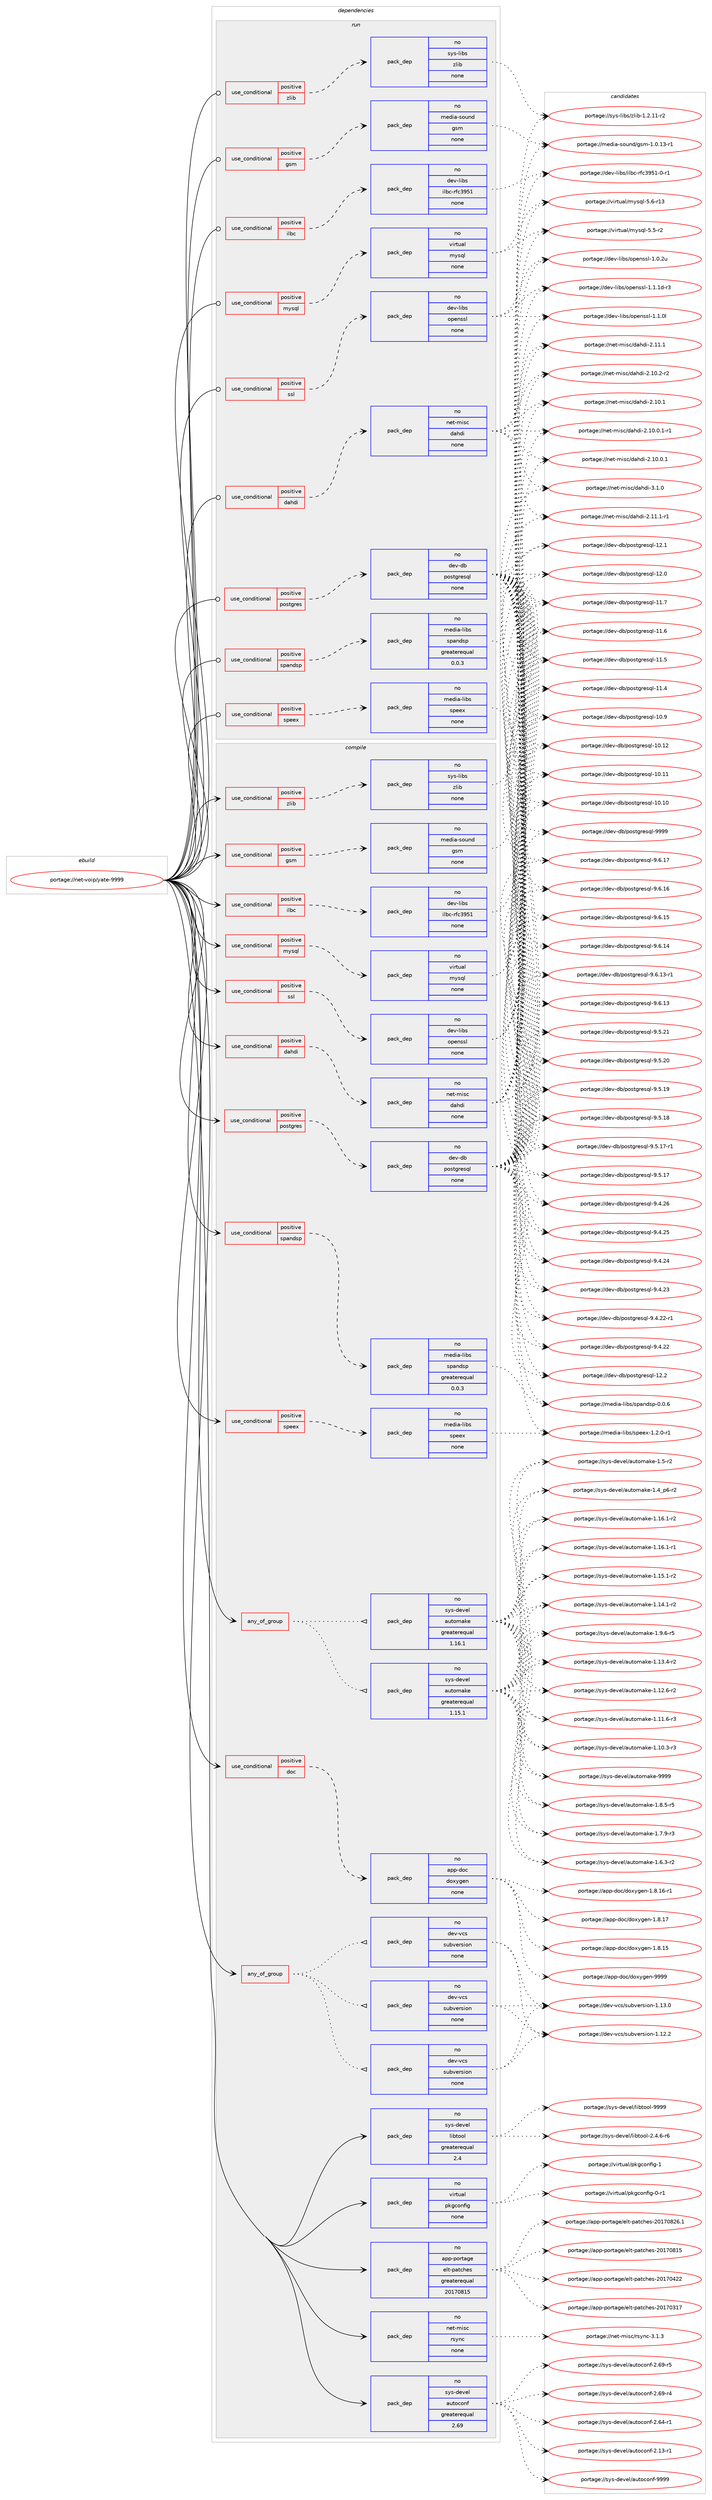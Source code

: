 digraph prolog {

# *************
# Graph options
# *************

newrank=true;
concentrate=true;
compound=true;
graph [rankdir=LR,fontname=Helvetica,fontsize=10,ranksep=1.5];#, ranksep=2.5, nodesep=0.2];
edge  [arrowhead=vee];
node  [fontname=Helvetica,fontsize=10];

# **********
# The ebuild
# **********

subgraph cluster_leftcol {
color=gray;
rank=same;
label=<<i>ebuild</i>>;
id [label="portage://net-voip/yate-9999", color=red, width=4, href="../net-voip/yate-9999.svg"];
}

# ****************
# The dependencies
# ****************

subgraph cluster_midcol {
color=gray;
label=<<i>dependencies</i>>;
subgraph cluster_compile {
fillcolor="#eeeeee";
style=filled;
label=<<i>compile</i>>;
subgraph any1263 {
dependency66441 [label=<<TABLE BORDER="0" CELLBORDER="1" CELLSPACING="0" CELLPADDING="4"><TR><TD CELLPADDING="10">any_of_group</TD></TR></TABLE>>, shape=none, color=red];subgraph pack52103 {
dependency66442 [label=<<TABLE BORDER="0" CELLBORDER="1" CELLSPACING="0" CELLPADDING="4" WIDTH="220"><TR><TD ROWSPAN="6" CELLPADDING="30">pack_dep</TD></TR><TR><TD WIDTH="110">no</TD></TR><TR><TD>dev-vcs</TD></TR><TR><TD>subversion</TD></TR><TR><TD>none</TD></TR><TR><TD></TD></TR></TABLE>>, shape=none, color=blue];
}
dependency66441:e -> dependency66442:w [weight=20,style="dotted",arrowhead="oinv"];
subgraph pack52104 {
dependency66443 [label=<<TABLE BORDER="0" CELLBORDER="1" CELLSPACING="0" CELLPADDING="4" WIDTH="220"><TR><TD ROWSPAN="6" CELLPADDING="30">pack_dep</TD></TR><TR><TD WIDTH="110">no</TD></TR><TR><TD>dev-vcs</TD></TR><TR><TD>subversion</TD></TR><TR><TD>none</TD></TR><TR><TD></TD></TR></TABLE>>, shape=none, color=blue];
}
dependency66441:e -> dependency66443:w [weight=20,style="dotted",arrowhead="oinv"];
subgraph pack52105 {
dependency66444 [label=<<TABLE BORDER="0" CELLBORDER="1" CELLSPACING="0" CELLPADDING="4" WIDTH="220"><TR><TD ROWSPAN="6" CELLPADDING="30">pack_dep</TD></TR><TR><TD WIDTH="110">no</TD></TR><TR><TD>dev-vcs</TD></TR><TR><TD>subversion</TD></TR><TR><TD>none</TD></TR><TR><TD></TD></TR></TABLE>>, shape=none, color=blue];
}
dependency66441:e -> dependency66444:w [weight=20,style="dotted",arrowhead="oinv"];
}
id:e -> dependency66441:w [weight=20,style="solid",arrowhead="vee"];
subgraph any1264 {
dependency66445 [label=<<TABLE BORDER="0" CELLBORDER="1" CELLSPACING="0" CELLPADDING="4"><TR><TD CELLPADDING="10">any_of_group</TD></TR></TABLE>>, shape=none, color=red];subgraph pack52106 {
dependency66446 [label=<<TABLE BORDER="0" CELLBORDER="1" CELLSPACING="0" CELLPADDING="4" WIDTH="220"><TR><TD ROWSPAN="6" CELLPADDING="30">pack_dep</TD></TR><TR><TD WIDTH="110">no</TD></TR><TR><TD>sys-devel</TD></TR><TR><TD>automake</TD></TR><TR><TD>greaterequal</TD></TR><TR><TD>1.16.1</TD></TR></TABLE>>, shape=none, color=blue];
}
dependency66445:e -> dependency66446:w [weight=20,style="dotted",arrowhead="oinv"];
subgraph pack52107 {
dependency66447 [label=<<TABLE BORDER="0" CELLBORDER="1" CELLSPACING="0" CELLPADDING="4" WIDTH="220"><TR><TD ROWSPAN="6" CELLPADDING="30">pack_dep</TD></TR><TR><TD WIDTH="110">no</TD></TR><TR><TD>sys-devel</TD></TR><TR><TD>automake</TD></TR><TR><TD>greaterequal</TD></TR><TR><TD>1.15.1</TD></TR></TABLE>>, shape=none, color=blue];
}
dependency66445:e -> dependency66447:w [weight=20,style="dotted",arrowhead="oinv"];
}
id:e -> dependency66445:w [weight=20,style="solid",arrowhead="vee"];
subgraph cond13016 {
dependency66448 [label=<<TABLE BORDER="0" CELLBORDER="1" CELLSPACING="0" CELLPADDING="4"><TR><TD ROWSPAN="3" CELLPADDING="10">use_conditional</TD></TR><TR><TD>positive</TD></TR><TR><TD>dahdi</TD></TR></TABLE>>, shape=none, color=red];
subgraph pack52108 {
dependency66449 [label=<<TABLE BORDER="0" CELLBORDER="1" CELLSPACING="0" CELLPADDING="4" WIDTH="220"><TR><TD ROWSPAN="6" CELLPADDING="30">pack_dep</TD></TR><TR><TD WIDTH="110">no</TD></TR><TR><TD>net-misc</TD></TR><TR><TD>dahdi</TD></TR><TR><TD>none</TD></TR><TR><TD></TD></TR></TABLE>>, shape=none, color=blue];
}
dependency66448:e -> dependency66449:w [weight=20,style="dashed",arrowhead="vee"];
}
id:e -> dependency66448:w [weight=20,style="solid",arrowhead="vee"];
subgraph cond13017 {
dependency66450 [label=<<TABLE BORDER="0" CELLBORDER="1" CELLSPACING="0" CELLPADDING="4"><TR><TD ROWSPAN="3" CELLPADDING="10">use_conditional</TD></TR><TR><TD>positive</TD></TR><TR><TD>doc</TD></TR></TABLE>>, shape=none, color=red];
subgraph pack52109 {
dependency66451 [label=<<TABLE BORDER="0" CELLBORDER="1" CELLSPACING="0" CELLPADDING="4" WIDTH="220"><TR><TD ROWSPAN="6" CELLPADDING="30">pack_dep</TD></TR><TR><TD WIDTH="110">no</TD></TR><TR><TD>app-doc</TD></TR><TR><TD>doxygen</TD></TR><TR><TD>none</TD></TR><TR><TD></TD></TR></TABLE>>, shape=none, color=blue];
}
dependency66450:e -> dependency66451:w [weight=20,style="dashed",arrowhead="vee"];
}
id:e -> dependency66450:w [weight=20,style="solid",arrowhead="vee"];
subgraph cond13018 {
dependency66452 [label=<<TABLE BORDER="0" CELLBORDER="1" CELLSPACING="0" CELLPADDING="4"><TR><TD ROWSPAN="3" CELLPADDING="10">use_conditional</TD></TR><TR><TD>positive</TD></TR><TR><TD>gsm</TD></TR></TABLE>>, shape=none, color=red];
subgraph pack52110 {
dependency66453 [label=<<TABLE BORDER="0" CELLBORDER="1" CELLSPACING="0" CELLPADDING="4" WIDTH="220"><TR><TD ROWSPAN="6" CELLPADDING="30">pack_dep</TD></TR><TR><TD WIDTH="110">no</TD></TR><TR><TD>media-sound</TD></TR><TR><TD>gsm</TD></TR><TR><TD>none</TD></TR><TR><TD></TD></TR></TABLE>>, shape=none, color=blue];
}
dependency66452:e -> dependency66453:w [weight=20,style="dashed",arrowhead="vee"];
}
id:e -> dependency66452:w [weight=20,style="solid",arrowhead="vee"];
subgraph cond13019 {
dependency66454 [label=<<TABLE BORDER="0" CELLBORDER="1" CELLSPACING="0" CELLPADDING="4"><TR><TD ROWSPAN="3" CELLPADDING="10">use_conditional</TD></TR><TR><TD>positive</TD></TR><TR><TD>ilbc</TD></TR></TABLE>>, shape=none, color=red];
subgraph pack52111 {
dependency66455 [label=<<TABLE BORDER="0" CELLBORDER="1" CELLSPACING="0" CELLPADDING="4" WIDTH="220"><TR><TD ROWSPAN="6" CELLPADDING="30">pack_dep</TD></TR><TR><TD WIDTH="110">no</TD></TR><TR><TD>dev-libs</TD></TR><TR><TD>ilbc-rfc3951</TD></TR><TR><TD>none</TD></TR><TR><TD></TD></TR></TABLE>>, shape=none, color=blue];
}
dependency66454:e -> dependency66455:w [weight=20,style="dashed",arrowhead="vee"];
}
id:e -> dependency66454:w [weight=20,style="solid",arrowhead="vee"];
subgraph cond13020 {
dependency66456 [label=<<TABLE BORDER="0" CELLBORDER="1" CELLSPACING="0" CELLPADDING="4"><TR><TD ROWSPAN="3" CELLPADDING="10">use_conditional</TD></TR><TR><TD>positive</TD></TR><TR><TD>mysql</TD></TR></TABLE>>, shape=none, color=red];
subgraph pack52112 {
dependency66457 [label=<<TABLE BORDER="0" CELLBORDER="1" CELLSPACING="0" CELLPADDING="4" WIDTH="220"><TR><TD ROWSPAN="6" CELLPADDING="30">pack_dep</TD></TR><TR><TD WIDTH="110">no</TD></TR><TR><TD>virtual</TD></TR><TR><TD>mysql</TD></TR><TR><TD>none</TD></TR><TR><TD></TD></TR></TABLE>>, shape=none, color=blue];
}
dependency66456:e -> dependency66457:w [weight=20,style="dashed",arrowhead="vee"];
}
id:e -> dependency66456:w [weight=20,style="solid",arrowhead="vee"];
subgraph cond13021 {
dependency66458 [label=<<TABLE BORDER="0" CELLBORDER="1" CELLSPACING="0" CELLPADDING="4"><TR><TD ROWSPAN="3" CELLPADDING="10">use_conditional</TD></TR><TR><TD>positive</TD></TR><TR><TD>postgres</TD></TR></TABLE>>, shape=none, color=red];
subgraph pack52113 {
dependency66459 [label=<<TABLE BORDER="0" CELLBORDER="1" CELLSPACING="0" CELLPADDING="4" WIDTH="220"><TR><TD ROWSPAN="6" CELLPADDING="30">pack_dep</TD></TR><TR><TD WIDTH="110">no</TD></TR><TR><TD>dev-db</TD></TR><TR><TD>postgresql</TD></TR><TR><TD>none</TD></TR><TR><TD></TD></TR></TABLE>>, shape=none, color=blue];
}
dependency66458:e -> dependency66459:w [weight=20,style="dashed",arrowhead="vee"];
}
id:e -> dependency66458:w [weight=20,style="solid",arrowhead="vee"];
subgraph cond13022 {
dependency66460 [label=<<TABLE BORDER="0" CELLBORDER="1" CELLSPACING="0" CELLPADDING="4"><TR><TD ROWSPAN="3" CELLPADDING="10">use_conditional</TD></TR><TR><TD>positive</TD></TR><TR><TD>spandsp</TD></TR></TABLE>>, shape=none, color=red];
subgraph pack52114 {
dependency66461 [label=<<TABLE BORDER="0" CELLBORDER="1" CELLSPACING="0" CELLPADDING="4" WIDTH="220"><TR><TD ROWSPAN="6" CELLPADDING="30">pack_dep</TD></TR><TR><TD WIDTH="110">no</TD></TR><TR><TD>media-libs</TD></TR><TR><TD>spandsp</TD></TR><TR><TD>greaterequal</TD></TR><TR><TD>0.0.3</TD></TR></TABLE>>, shape=none, color=blue];
}
dependency66460:e -> dependency66461:w [weight=20,style="dashed",arrowhead="vee"];
}
id:e -> dependency66460:w [weight=20,style="solid",arrowhead="vee"];
subgraph cond13023 {
dependency66462 [label=<<TABLE BORDER="0" CELLBORDER="1" CELLSPACING="0" CELLPADDING="4"><TR><TD ROWSPAN="3" CELLPADDING="10">use_conditional</TD></TR><TR><TD>positive</TD></TR><TR><TD>speex</TD></TR></TABLE>>, shape=none, color=red];
subgraph pack52115 {
dependency66463 [label=<<TABLE BORDER="0" CELLBORDER="1" CELLSPACING="0" CELLPADDING="4" WIDTH="220"><TR><TD ROWSPAN="6" CELLPADDING="30">pack_dep</TD></TR><TR><TD WIDTH="110">no</TD></TR><TR><TD>media-libs</TD></TR><TR><TD>speex</TD></TR><TR><TD>none</TD></TR><TR><TD></TD></TR></TABLE>>, shape=none, color=blue];
}
dependency66462:e -> dependency66463:w [weight=20,style="dashed",arrowhead="vee"];
}
id:e -> dependency66462:w [weight=20,style="solid",arrowhead="vee"];
subgraph cond13024 {
dependency66464 [label=<<TABLE BORDER="0" CELLBORDER="1" CELLSPACING="0" CELLPADDING="4"><TR><TD ROWSPAN="3" CELLPADDING="10">use_conditional</TD></TR><TR><TD>positive</TD></TR><TR><TD>ssl</TD></TR></TABLE>>, shape=none, color=red];
subgraph pack52116 {
dependency66465 [label=<<TABLE BORDER="0" CELLBORDER="1" CELLSPACING="0" CELLPADDING="4" WIDTH="220"><TR><TD ROWSPAN="6" CELLPADDING="30">pack_dep</TD></TR><TR><TD WIDTH="110">no</TD></TR><TR><TD>dev-libs</TD></TR><TR><TD>openssl</TD></TR><TR><TD>none</TD></TR><TR><TD></TD></TR></TABLE>>, shape=none, color=blue];
}
dependency66464:e -> dependency66465:w [weight=20,style="dashed",arrowhead="vee"];
}
id:e -> dependency66464:w [weight=20,style="solid",arrowhead="vee"];
subgraph cond13025 {
dependency66466 [label=<<TABLE BORDER="0" CELLBORDER="1" CELLSPACING="0" CELLPADDING="4"><TR><TD ROWSPAN="3" CELLPADDING="10">use_conditional</TD></TR><TR><TD>positive</TD></TR><TR><TD>zlib</TD></TR></TABLE>>, shape=none, color=red];
subgraph pack52117 {
dependency66467 [label=<<TABLE BORDER="0" CELLBORDER="1" CELLSPACING="0" CELLPADDING="4" WIDTH="220"><TR><TD ROWSPAN="6" CELLPADDING="30">pack_dep</TD></TR><TR><TD WIDTH="110">no</TD></TR><TR><TD>sys-libs</TD></TR><TR><TD>zlib</TD></TR><TR><TD>none</TD></TR><TR><TD></TD></TR></TABLE>>, shape=none, color=blue];
}
dependency66466:e -> dependency66467:w [weight=20,style="dashed",arrowhead="vee"];
}
id:e -> dependency66466:w [weight=20,style="solid",arrowhead="vee"];
subgraph pack52118 {
dependency66468 [label=<<TABLE BORDER="0" CELLBORDER="1" CELLSPACING="0" CELLPADDING="4" WIDTH="220"><TR><TD ROWSPAN="6" CELLPADDING="30">pack_dep</TD></TR><TR><TD WIDTH="110">no</TD></TR><TR><TD>app-portage</TD></TR><TR><TD>elt-patches</TD></TR><TR><TD>greaterequal</TD></TR><TR><TD>20170815</TD></TR></TABLE>>, shape=none, color=blue];
}
id:e -> dependency66468:w [weight=20,style="solid",arrowhead="vee"];
subgraph pack52119 {
dependency66469 [label=<<TABLE BORDER="0" CELLBORDER="1" CELLSPACING="0" CELLPADDING="4" WIDTH="220"><TR><TD ROWSPAN="6" CELLPADDING="30">pack_dep</TD></TR><TR><TD WIDTH="110">no</TD></TR><TR><TD>net-misc</TD></TR><TR><TD>rsync</TD></TR><TR><TD>none</TD></TR><TR><TD></TD></TR></TABLE>>, shape=none, color=blue];
}
id:e -> dependency66469:w [weight=20,style="solid",arrowhead="vee"];
subgraph pack52120 {
dependency66470 [label=<<TABLE BORDER="0" CELLBORDER="1" CELLSPACING="0" CELLPADDING="4" WIDTH="220"><TR><TD ROWSPAN="6" CELLPADDING="30">pack_dep</TD></TR><TR><TD WIDTH="110">no</TD></TR><TR><TD>sys-devel</TD></TR><TR><TD>autoconf</TD></TR><TR><TD>greaterequal</TD></TR><TR><TD>2.69</TD></TR></TABLE>>, shape=none, color=blue];
}
id:e -> dependency66470:w [weight=20,style="solid",arrowhead="vee"];
subgraph pack52121 {
dependency66471 [label=<<TABLE BORDER="0" CELLBORDER="1" CELLSPACING="0" CELLPADDING="4" WIDTH="220"><TR><TD ROWSPAN="6" CELLPADDING="30">pack_dep</TD></TR><TR><TD WIDTH="110">no</TD></TR><TR><TD>sys-devel</TD></TR><TR><TD>libtool</TD></TR><TR><TD>greaterequal</TD></TR><TR><TD>2.4</TD></TR></TABLE>>, shape=none, color=blue];
}
id:e -> dependency66471:w [weight=20,style="solid",arrowhead="vee"];
subgraph pack52122 {
dependency66472 [label=<<TABLE BORDER="0" CELLBORDER="1" CELLSPACING="0" CELLPADDING="4" WIDTH="220"><TR><TD ROWSPAN="6" CELLPADDING="30">pack_dep</TD></TR><TR><TD WIDTH="110">no</TD></TR><TR><TD>virtual</TD></TR><TR><TD>pkgconfig</TD></TR><TR><TD>none</TD></TR><TR><TD></TD></TR></TABLE>>, shape=none, color=blue];
}
id:e -> dependency66472:w [weight=20,style="solid",arrowhead="vee"];
}
subgraph cluster_compileandrun {
fillcolor="#eeeeee";
style=filled;
label=<<i>compile and run</i>>;
}
subgraph cluster_run {
fillcolor="#eeeeee";
style=filled;
label=<<i>run</i>>;
subgraph cond13026 {
dependency66473 [label=<<TABLE BORDER="0" CELLBORDER="1" CELLSPACING="0" CELLPADDING="4"><TR><TD ROWSPAN="3" CELLPADDING="10">use_conditional</TD></TR><TR><TD>positive</TD></TR><TR><TD>dahdi</TD></TR></TABLE>>, shape=none, color=red];
subgraph pack52123 {
dependency66474 [label=<<TABLE BORDER="0" CELLBORDER="1" CELLSPACING="0" CELLPADDING="4" WIDTH="220"><TR><TD ROWSPAN="6" CELLPADDING="30">pack_dep</TD></TR><TR><TD WIDTH="110">no</TD></TR><TR><TD>net-misc</TD></TR><TR><TD>dahdi</TD></TR><TR><TD>none</TD></TR><TR><TD></TD></TR></TABLE>>, shape=none, color=blue];
}
dependency66473:e -> dependency66474:w [weight=20,style="dashed",arrowhead="vee"];
}
id:e -> dependency66473:w [weight=20,style="solid",arrowhead="odot"];
subgraph cond13027 {
dependency66475 [label=<<TABLE BORDER="0" CELLBORDER="1" CELLSPACING="0" CELLPADDING="4"><TR><TD ROWSPAN="3" CELLPADDING="10">use_conditional</TD></TR><TR><TD>positive</TD></TR><TR><TD>gsm</TD></TR></TABLE>>, shape=none, color=red];
subgraph pack52124 {
dependency66476 [label=<<TABLE BORDER="0" CELLBORDER="1" CELLSPACING="0" CELLPADDING="4" WIDTH="220"><TR><TD ROWSPAN="6" CELLPADDING="30">pack_dep</TD></TR><TR><TD WIDTH="110">no</TD></TR><TR><TD>media-sound</TD></TR><TR><TD>gsm</TD></TR><TR><TD>none</TD></TR><TR><TD></TD></TR></TABLE>>, shape=none, color=blue];
}
dependency66475:e -> dependency66476:w [weight=20,style="dashed",arrowhead="vee"];
}
id:e -> dependency66475:w [weight=20,style="solid",arrowhead="odot"];
subgraph cond13028 {
dependency66477 [label=<<TABLE BORDER="0" CELLBORDER="1" CELLSPACING="0" CELLPADDING="4"><TR><TD ROWSPAN="3" CELLPADDING="10">use_conditional</TD></TR><TR><TD>positive</TD></TR><TR><TD>ilbc</TD></TR></TABLE>>, shape=none, color=red];
subgraph pack52125 {
dependency66478 [label=<<TABLE BORDER="0" CELLBORDER="1" CELLSPACING="0" CELLPADDING="4" WIDTH="220"><TR><TD ROWSPAN="6" CELLPADDING="30">pack_dep</TD></TR><TR><TD WIDTH="110">no</TD></TR><TR><TD>dev-libs</TD></TR><TR><TD>ilbc-rfc3951</TD></TR><TR><TD>none</TD></TR><TR><TD></TD></TR></TABLE>>, shape=none, color=blue];
}
dependency66477:e -> dependency66478:w [weight=20,style="dashed",arrowhead="vee"];
}
id:e -> dependency66477:w [weight=20,style="solid",arrowhead="odot"];
subgraph cond13029 {
dependency66479 [label=<<TABLE BORDER="0" CELLBORDER="1" CELLSPACING="0" CELLPADDING="4"><TR><TD ROWSPAN="3" CELLPADDING="10">use_conditional</TD></TR><TR><TD>positive</TD></TR><TR><TD>mysql</TD></TR></TABLE>>, shape=none, color=red];
subgraph pack52126 {
dependency66480 [label=<<TABLE BORDER="0" CELLBORDER="1" CELLSPACING="0" CELLPADDING="4" WIDTH="220"><TR><TD ROWSPAN="6" CELLPADDING="30">pack_dep</TD></TR><TR><TD WIDTH="110">no</TD></TR><TR><TD>virtual</TD></TR><TR><TD>mysql</TD></TR><TR><TD>none</TD></TR><TR><TD></TD></TR></TABLE>>, shape=none, color=blue];
}
dependency66479:e -> dependency66480:w [weight=20,style="dashed",arrowhead="vee"];
}
id:e -> dependency66479:w [weight=20,style="solid",arrowhead="odot"];
subgraph cond13030 {
dependency66481 [label=<<TABLE BORDER="0" CELLBORDER="1" CELLSPACING="0" CELLPADDING="4"><TR><TD ROWSPAN="3" CELLPADDING="10">use_conditional</TD></TR><TR><TD>positive</TD></TR><TR><TD>postgres</TD></TR></TABLE>>, shape=none, color=red];
subgraph pack52127 {
dependency66482 [label=<<TABLE BORDER="0" CELLBORDER="1" CELLSPACING="0" CELLPADDING="4" WIDTH="220"><TR><TD ROWSPAN="6" CELLPADDING="30">pack_dep</TD></TR><TR><TD WIDTH="110">no</TD></TR><TR><TD>dev-db</TD></TR><TR><TD>postgresql</TD></TR><TR><TD>none</TD></TR><TR><TD></TD></TR></TABLE>>, shape=none, color=blue];
}
dependency66481:e -> dependency66482:w [weight=20,style="dashed",arrowhead="vee"];
}
id:e -> dependency66481:w [weight=20,style="solid",arrowhead="odot"];
subgraph cond13031 {
dependency66483 [label=<<TABLE BORDER="0" CELLBORDER="1" CELLSPACING="0" CELLPADDING="4"><TR><TD ROWSPAN="3" CELLPADDING="10">use_conditional</TD></TR><TR><TD>positive</TD></TR><TR><TD>spandsp</TD></TR></TABLE>>, shape=none, color=red];
subgraph pack52128 {
dependency66484 [label=<<TABLE BORDER="0" CELLBORDER="1" CELLSPACING="0" CELLPADDING="4" WIDTH="220"><TR><TD ROWSPAN="6" CELLPADDING="30">pack_dep</TD></TR><TR><TD WIDTH="110">no</TD></TR><TR><TD>media-libs</TD></TR><TR><TD>spandsp</TD></TR><TR><TD>greaterequal</TD></TR><TR><TD>0.0.3</TD></TR></TABLE>>, shape=none, color=blue];
}
dependency66483:e -> dependency66484:w [weight=20,style="dashed",arrowhead="vee"];
}
id:e -> dependency66483:w [weight=20,style="solid",arrowhead="odot"];
subgraph cond13032 {
dependency66485 [label=<<TABLE BORDER="0" CELLBORDER="1" CELLSPACING="0" CELLPADDING="4"><TR><TD ROWSPAN="3" CELLPADDING="10">use_conditional</TD></TR><TR><TD>positive</TD></TR><TR><TD>speex</TD></TR></TABLE>>, shape=none, color=red];
subgraph pack52129 {
dependency66486 [label=<<TABLE BORDER="0" CELLBORDER="1" CELLSPACING="0" CELLPADDING="4" WIDTH="220"><TR><TD ROWSPAN="6" CELLPADDING="30">pack_dep</TD></TR><TR><TD WIDTH="110">no</TD></TR><TR><TD>media-libs</TD></TR><TR><TD>speex</TD></TR><TR><TD>none</TD></TR><TR><TD></TD></TR></TABLE>>, shape=none, color=blue];
}
dependency66485:e -> dependency66486:w [weight=20,style="dashed",arrowhead="vee"];
}
id:e -> dependency66485:w [weight=20,style="solid",arrowhead="odot"];
subgraph cond13033 {
dependency66487 [label=<<TABLE BORDER="0" CELLBORDER="1" CELLSPACING="0" CELLPADDING="4"><TR><TD ROWSPAN="3" CELLPADDING="10">use_conditional</TD></TR><TR><TD>positive</TD></TR><TR><TD>ssl</TD></TR></TABLE>>, shape=none, color=red];
subgraph pack52130 {
dependency66488 [label=<<TABLE BORDER="0" CELLBORDER="1" CELLSPACING="0" CELLPADDING="4" WIDTH="220"><TR><TD ROWSPAN="6" CELLPADDING="30">pack_dep</TD></TR><TR><TD WIDTH="110">no</TD></TR><TR><TD>dev-libs</TD></TR><TR><TD>openssl</TD></TR><TR><TD>none</TD></TR><TR><TD></TD></TR></TABLE>>, shape=none, color=blue];
}
dependency66487:e -> dependency66488:w [weight=20,style="dashed",arrowhead="vee"];
}
id:e -> dependency66487:w [weight=20,style="solid",arrowhead="odot"];
subgraph cond13034 {
dependency66489 [label=<<TABLE BORDER="0" CELLBORDER="1" CELLSPACING="0" CELLPADDING="4"><TR><TD ROWSPAN="3" CELLPADDING="10">use_conditional</TD></TR><TR><TD>positive</TD></TR><TR><TD>zlib</TD></TR></TABLE>>, shape=none, color=red];
subgraph pack52131 {
dependency66490 [label=<<TABLE BORDER="0" CELLBORDER="1" CELLSPACING="0" CELLPADDING="4" WIDTH="220"><TR><TD ROWSPAN="6" CELLPADDING="30">pack_dep</TD></TR><TR><TD WIDTH="110">no</TD></TR><TR><TD>sys-libs</TD></TR><TR><TD>zlib</TD></TR><TR><TD>none</TD></TR><TR><TD></TD></TR></TABLE>>, shape=none, color=blue];
}
dependency66489:e -> dependency66490:w [weight=20,style="dashed",arrowhead="vee"];
}
id:e -> dependency66489:w [weight=20,style="solid",arrowhead="odot"];
}
}

# **************
# The candidates
# **************

subgraph cluster_choices {
rank=same;
color=gray;
label=<<i>candidates</i>>;

subgraph choice52103 {
color=black;
nodesep=1;
choice1001011184511899115471151179811810111411510511111045494649514648 [label="portage://dev-vcs/subversion-1.13.0", color=red, width=4,href="../dev-vcs/subversion-1.13.0.svg"];
choice1001011184511899115471151179811810111411510511111045494649504650 [label="portage://dev-vcs/subversion-1.12.2", color=red, width=4,href="../dev-vcs/subversion-1.12.2.svg"];
dependency66442:e -> choice1001011184511899115471151179811810111411510511111045494649514648:w [style=dotted,weight="100"];
dependency66442:e -> choice1001011184511899115471151179811810111411510511111045494649504650:w [style=dotted,weight="100"];
}
subgraph choice52104 {
color=black;
nodesep=1;
choice1001011184511899115471151179811810111411510511111045494649514648 [label="portage://dev-vcs/subversion-1.13.0", color=red, width=4,href="../dev-vcs/subversion-1.13.0.svg"];
choice1001011184511899115471151179811810111411510511111045494649504650 [label="portage://dev-vcs/subversion-1.12.2", color=red, width=4,href="../dev-vcs/subversion-1.12.2.svg"];
dependency66443:e -> choice1001011184511899115471151179811810111411510511111045494649514648:w [style=dotted,weight="100"];
dependency66443:e -> choice1001011184511899115471151179811810111411510511111045494649504650:w [style=dotted,weight="100"];
}
subgraph choice52105 {
color=black;
nodesep=1;
choice1001011184511899115471151179811810111411510511111045494649514648 [label="portage://dev-vcs/subversion-1.13.0", color=red, width=4,href="../dev-vcs/subversion-1.13.0.svg"];
choice1001011184511899115471151179811810111411510511111045494649504650 [label="portage://dev-vcs/subversion-1.12.2", color=red, width=4,href="../dev-vcs/subversion-1.12.2.svg"];
dependency66444:e -> choice1001011184511899115471151179811810111411510511111045494649514648:w [style=dotted,weight="100"];
dependency66444:e -> choice1001011184511899115471151179811810111411510511111045494649504650:w [style=dotted,weight="100"];
}
subgraph choice52106 {
color=black;
nodesep=1;
choice115121115451001011181011084797117116111109971071014557575757 [label="portage://sys-devel/automake-9999", color=red, width=4,href="../sys-devel/automake-9999.svg"];
choice115121115451001011181011084797117116111109971071014549465746544511453 [label="portage://sys-devel/automake-1.9.6-r5", color=red, width=4,href="../sys-devel/automake-1.9.6-r5.svg"];
choice115121115451001011181011084797117116111109971071014549465646534511453 [label="portage://sys-devel/automake-1.8.5-r5", color=red, width=4,href="../sys-devel/automake-1.8.5-r5.svg"];
choice115121115451001011181011084797117116111109971071014549465546574511451 [label="portage://sys-devel/automake-1.7.9-r3", color=red, width=4,href="../sys-devel/automake-1.7.9-r3.svg"];
choice115121115451001011181011084797117116111109971071014549465446514511450 [label="portage://sys-devel/automake-1.6.3-r2", color=red, width=4,href="../sys-devel/automake-1.6.3-r2.svg"];
choice11512111545100101118101108479711711611110997107101454946534511450 [label="portage://sys-devel/automake-1.5-r2", color=red, width=4,href="../sys-devel/automake-1.5-r2.svg"];
choice115121115451001011181011084797117116111109971071014549465295112544511450 [label="portage://sys-devel/automake-1.4_p6-r2", color=red, width=4,href="../sys-devel/automake-1.4_p6-r2.svg"];
choice11512111545100101118101108479711711611110997107101454946495446494511450 [label="portage://sys-devel/automake-1.16.1-r2", color=red, width=4,href="../sys-devel/automake-1.16.1-r2.svg"];
choice11512111545100101118101108479711711611110997107101454946495446494511449 [label="portage://sys-devel/automake-1.16.1-r1", color=red, width=4,href="../sys-devel/automake-1.16.1-r1.svg"];
choice11512111545100101118101108479711711611110997107101454946495346494511450 [label="portage://sys-devel/automake-1.15.1-r2", color=red, width=4,href="../sys-devel/automake-1.15.1-r2.svg"];
choice11512111545100101118101108479711711611110997107101454946495246494511450 [label="portage://sys-devel/automake-1.14.1-r2", color=red, width=4,href="../sys-devel/automake-1.14.1-r2.svg"];
choice11512111545100101118101108479711711611110997107101454946495146524511450 [label="portage://sys-devel/automake-1.13.4-r2", color=red, width=4,href="../sys-devel/automake-1.13.4-r2.svg"];
choice11512111545100101118101108479711711611110997107101454946495046544511450 [label="portage://sys-devel/automake-1.12.6-r2", color=red, width=4,href="../sys-devel/automake-1.12.6-r2.svg"];
choice11512111545100101118101108479711711611110997107101454946494946544511451 [label="portage://sys-devel/automake-1.11.6-r3", color=red, width=4,href="../sys-devel/automake-1.11.6-r3.svg"];
choice11512111545100101118101108479711711611110997107101454946494846514511451 [label="portage://sys-devel/automake-1.10.3-r3", color=red, width=4,href="../sys-devel/automake-1.10.3-r3.svg"];
dependency66446:e -> choice115121115451001011181011084797117116111109971071014557575757:w [style=dotted,weight="100"];
dependency66446:e -> choice115121115451001011181011084797117116111109971071014549465746544511453:w [style=dotted,weight="100"];
dependency66446:e -> choice115121115451001011181011084797117116111109971071014549465646534511453:w [style=dotted,weight="100"];
dependency66446:e -> choice115121115451001011181011084797117116111109971071014549465546574511451:w [style=dotted,weight="100"];
dependency66446:e -> choice115121115451001011181011084797117116111109971071014549465446514511450:w [style=dotted,weight="100"];
dependency66446:e -> choice11512111545100101118101108479711711611110997107101454946534511450:w [style=dotted,weight="100"];
dependency66446:e -> choice115121115451001011181011084797117116111109971071014549465295112544511450:w [style=dotted,weight="100"];
dependency66446:e -> choice11512111545100101118101108479711711611110997107101454946495446494511450:w [style=dotted,weight="100"];
dependency66446:e -> choice11512111545100101118101108479711711611110997107101454946495446494511449:w [style=dotted,weight="100"];
dependency66446:e -> choice11512111545100101118101108479711711611110997107101454946495346494511450:w [style=dotted,weight="100"];
dependency66446:e -> choice11512111545100101118101108479711711611110997107101454946495246494511450:w [style=dotted,weight="100"];
dependency66446:e -> choice11512111545100101118101108479711711611110997107101454946495146524511450:w [style=dotted,weight="100"];
dependency66446:e -> choice11512111545100101118101108479711711611110997107101454946495046544511450:w [style=dotted,weight="100"];
dependency66446:e -> choice11512111545100101118101108479711711611110997107101454946494946544511451:w [style=dotted,weight="100"];
dependency66446:e -> choice11512111545100101118101108479711711611110997107101454946494846514511451:w [style=dotted,weight="100"];
}
subgraph choice52107 {
color=black;
nodesep=1;
choice115121115451001011181011084797117116111109971071014557575757 [label="portage://sys-devel/automake-9999", color=red, width=4,href="../sys-devel/automake-9999.svg"];
choice115121115451001011181011084797117116111109971071014549465746544511453 [label="portage://sys-devel/automake-1.9.6-r5", color=red, width=4,href="../sys-devel/automake-1.9.6-r5.svg"];
choice115121115451001011181011084797117116111109971071014549465646534511453 [label="portage://sys-devel/automake-1.8.5-r5", color=red, width=4,href="../sys-devel/automake-1.8.5-r5.svg"];
choice115121115451001011181011084797117116111109971071014549465546574511451 [label="portage://sys-devel/automake-1.7.9-r3", color=red, width=4,href="../sys-devel/automake-1.7.9-r3.svg"];
choice115121115451001011181011084797117116111109971071014549465446514511450 [label="portage://sys-devel/automake-1.6.3-r2", color=red, width=4,href="../sys-devel/automake-1.6.3-r2.svg"];
choice11512111545100101118101108479711711611110997107101454946534511450 [label="portage://sys-devel/automake-1.5-r2", color=red, width=4,href="../sys-devel/automake-1.5-r2.svg"];
choice115121115451001011181011084797117116111109971071014549465295112544511450 [label="portage://sys-devel/automake-1.4_p6-r2", color=red, width=4,href="../sys-devel/automake-1.4_p6-r2.svg"];
choice11512111545100101118101108479711711611110997107101454946495446494511450 [label="portage://sys-devel/automake-1.16.1-r2", color=red, width=4,href="../sys-devel/automake-1.16.1-r2.svg"];
choice11512111545100101118101108479711711611110997107101454946495446494511449 [label="portage://sys-devel/automake-1.16.1-r1", color=red, width=4,href="../sys-devel/automake-1.16.1-r1.svg"];
choice11512111545100101118101108479711711611110997107101454946495346494511450 [label="portage://sys-devel/automake-1.15.1-r2", color=red, width=4,href="../sys-devel/automake-1.15.1-r2.svg"];
choice11512111545100101118101108479711711611110997107101454946495246494511450 [label="portage://sys-devel/automake-1.14.1-r2", color=red, width=4,href="../sys-devel/automake-1.14.1-r2.svg"];
choice11512111545100101118101108479711711611110997107101454946495146524511450 [label="portage://sys-devel/automake-1.13.4-r2", color=red, width=4,href="../sys-devel/automake-1.13.4-r2.svg"];
choice11512111545100101118101108479711711611110997107101454946495046544511450 [label="portage://sys-devel/automake-1.12.6-r2", color=red, width=4,href="../sys-devel/automake-1.12.6-r2.svg"];
choice11512111545100101118101108479711711611110997107101454946494946544511451 [label="portage://sys-devel/automake-1.11.6-r3", color=red, width=4,href="../sys-devel/automake-1.11.6-r3.svg"];
choice11512111545100101118101108479711711611110997107101454946494846514511451 [label="portage://sys-devel/automake-1.10.3-r3", color=red, width=4,href="../sys-devel/automake-1.10.3-r3.svg"];
dependency66447:e -> choice115121115451001011181011084797117116111109971071014557575757:w [style=dotted,weight="100"];
dependency66447:e -> choice115121115451001011181011084797117116111109971071014549465746544511453:w [style=dotted,weight="100"];
dependency66447:e -> choice115121115451001011181011084797117116111109971071014549465646534511453:w [style=dotted,weight="100"];
dependency66447:e -> choice115121115451001011181011084797117116111109971071014549465546574511451:w [style=dotted,weight="100"];
dependency66447:e -> choice115121115451001011181011084797117116111109971071014549465446514511450:w [style=dotted,weight="100"];
dependency66447:e -> choice11512111545100101118101108479711711611110997107101454946534511450:w [style=dotted,weight="100"];
dependency66447:e -> choice115121115451001011181011084797117116111109971071014549465295112544511450:w [style=dotted,weight="100"];
dependency66447:e -> choice11512111545100101118101108479711711611110997107101454946495446494511450:w [style=dotted,weight="100"];
dependency66447:e -> choice11512111545100101118101108479711711611110997107101454946495446494511449:w [style=dotted,weight="100"];
dependency66447:e -> choice11512111545100101118101108479711711611110997107101454946495346494511450:w [style=dotted,weight="100"];
dependency66447:e -> choice11512111545100101118101108479711711611110997107101454946495246494511450:w [style=dotted,weight="100"];
dependency66447:e -> choice11512111545100101118101108479711711611110997107101454946495146524511450:w [style=dotted,weight="100"];
dependency66447:e -> choice11512111545100101118101108479711711611110997107101454946495046544511450:w [style=dotted,weight="100"];
dependency66447:e -> choice11512111545100101118101108479711711611110997107101454946494946544511451:w [style=dotted,weight="100"];
dependency66447:e -> choice11512111545100101118101108479711711611110997107101454946494846514511451:w [style=dotted,weight="100"];
}
subgraph choice52108 {
color=black;
nodesep=1;
choice11010111645109105115994710097104100105455146494648 [label="portage://net-misc/dahdi-3.1.0", color=red, width=4,href="../net-misc/dahdi-3.1.0.svg"];
choice11010111645109105115994710097104100105455046494946494511449 [label="portage://net-misc/dahdi-2.11.1-r1", color=red, width=4,href="../net-misc/dahdi-2.11.1-r1.svg"];
choice1101011164510910511599471009710410010545504649494649 [label="portage://net-misc/dahdi-2.11.1", color=red, width=4,href="../net-misc/dahdi-2.11.1.svg"];
choice11010111645109105115994710097104100105455046494846504511450 [label="portage://net-misc/dahdi-2.10.2-r2", color=red, width=4,href="../net-misc/dahdi-2.10.2-r2.svg"];
choice1101011164510910511599471009710410010545504649484649 [label="portage://net-misc/dahdi-2.10.1", color=red, width=4,href="../net-misc/dahdi-2.10.1.svg"];
choice110101116451091051159947100971041001054550464948464846494511449 [label="portage://net-misc/dahdi-2.10.0.1-r1", color=red, width=4,href="../net-misc/dahdi-2.10.0.1-r1.svg"];
choice11010111645109105115994710097104100105455046494846484649 [label="portage://net-misc/dahdi-2.10.0.1", color=red, width=4,href="../net-misc/dahdi-2.10.0.1.svg"];
dependency66449:e -> choice11010111645109105115994710097104100105455146494648:w [style=dotted,weight="100"];
dependency66449:e -> choice11010111645109105115994710097104100105455046494946494511449:w [style=dotted,weight="100"];
dependency66449:e -> choice1101011164510910511599471009710410010545504649494649:w [style=dotted,weight="100"];
dependency66449:e -> choice11010111645109105115994710097104100105455046494846504511450:w [style=dotted,weight="100"];
dependency66449:e -> choice1101011164510910511599471009710410010545504649484649:w [style=dotted,weight="100"];
dependency66449:e -> choice110101116451091051159947100971041001054550464948464846494511449:w [style=dotted,weight="100"];
dependency66449:e -> choice11010111645109105115994710097104100105455046494846484649:w [style=dotted,weight="100"];
}
subgraph choice52109 {
color=black;
nodesep=1;
choice971121124510011199471001111201211031011104557575757 [label="portage://app-doc/doxygen-9999", color=red, width=4,href="../app-doc/doxygen-9999.svg"];
choice9711211245100111994710011112012110310111045494656464955 [label="portage://app-doc/doxygen-1.8.17", color=red, width=4,href="../app-doc/doxygen-1.8.17.svg"];
choice97112112451001119947100111120121103101110454946564649544511449 [label="portage://app-doc/doxygen-1.8.16-r1", color=red, width=4,href="../app-doc/doxygen-1.8.16-r1.svg"];
choice9711211245100111994710011112012110310111045494656464953 [label="portage://app-doc/doxygen-1.8.15", color=red, width=4,href="../app-doc/doxygen-1.8.15.svg"];
dependency66451:e -> choice971121124510011199471001111201211031011104557575757:w [style=dotted,weight="100"];
dependency66451:e -> choice9711211245100111994710011112012110310111045494656464955:w [style=dotted,weight="100"];
dependency66451:e -> choice97112112451001119947100111120121103101110454946564649544511449:w [style=dotted,weight="100"];
dependency66451:e -> choice9711211245100111994710011112012110310111045494656464953:w [style=dotted,weight="100"];
}
subgraph choice52110 {
color=black;
nodesep=1;
choice109101100105974511511111711010047103115109454946484649514511449 [label="portage://media-sound/gsm-1.0.13-r1", color=red, width=4,href="../media-sound/gsm-1.0.13-r1.svg"];
dependency66453:e -> choice109101100105974511511111711010047103115109454946484649514511449:w [style=dotted,weight="100"];
}
subgraph choice52111 {
color=black;
nodesep=1;
choice100101118451081059811547105108989945114102995157534945484511449 [label="portage://dev-libs/ilbc-rfc3951-0-r1", color=red, width=4,href="../dev-libs/ilbc-rfc3951-0-r1.svg"];
dependency66455:e -> choice100101118451081059811547105108989945114102995157534945484511449:w [style=dotted,weight="100"];
}
subgraph choice52112 {
color=black;
nodesep=1;
choice118105114116117971084710912111511310845534654451144951 [label="portage://virtual/mysql-5.6-r13", color=red, width=4,href="../virtual/mysql-5.6-r13.svg"];
choice1181051141161179710847109121115113108455346534511450 [label="portage://virtual/mysql-5.5-r2", color=red, width=4,href="../virtual/mysql-5.5-r2.svg"];
dependency66457:e -> choice118105114116117971084710912111511310845534654451144951:w [style=dotted,weight="100"];
dependency66457:e -> choice1181051141161179710847109121115113108455346534511450:w [style=dotted,weight="100"];
}
subgraph choice52113 {
color=black;
nodesep=1;
choice1001011184510098471121111151161031141011151131084557575757 [label="portage://dev-db/postgresql-9999", color=red, width=4,href="../dev-db/postgresql-9999.svg"];
choice10010111845100984711211111511610311410111511310845574654464955 [label="portage://dev-db/postgresql-9.6.17", color=red, width=4,href="../dev-db/postgresql-9.6.17.svg"];
choice10010111845100984711211111511610311410111511310845574654464954 [label="portage://dev-db/postgresql-9.6.16", color=red, width=4,href="../dev-db/postgresql-9.6.16.svg"];
choice10010111845100984711211111511610311410111511310845574654464953 [label="portage://dev-db/postgresql-9.6.15", color=red, width=4,href="../dev-db/postgresql-9.6.15.svg"];
choice10010111845100984711211111511610311410111511310845574654464952 [label="portage://dev-db/postgresql-9.6.14", color=red, width=4,href="../dev-db/postgresql-9.6.14.svg"];
choice100101118451009847112111115116103114101115113108455746544649514511449 [label="portage://dev-db/postgresql-9.6.13-r1", color=red, width=4,href="../dev-db/postgresql-9.6.13-r1.svg"];
choice10010111845100984711211111511610311410111511310845574654464951 [label="portage://dev-db/postgresql-9.6.13", color=red, width=4,href="../dev-db/postgresql-9.6.13.svg"];
choice10010111845100984711211111511610311410111511310845574653465049 [label="portage://dev-db/postgresql-9.5.21", color=red, width=4,href="../dev-db/postgresql-9.5.21.svg"];
choice10010111845100984711211111511610311410111511310845574653465048 [label="portage://dev-db/postgresql-9.5.20", color=red, width=4,href="../dev-db/postgresql-9.5.20.svg"];
choice10010111845100984711211111511610311410111511310845574653464957 [label="portage://dev-db/postgresql-9.5.19", color=red, width=4,href="../dev-db/postgresql-9.5.19.svg"];
choice10010111845100984711211111511610311410111511310845574653464956 [label="portage://dev-db/postgresql-9.5.18", color=red, width=4,href="../dev-db/postgresql-9.5.18.svg"];
choice100101118451009847112111115116103114101115113108455746534649554511449 [label="portage://dev-db/postgresql-9.5.17-r1", color=red, width=4,href="../dev-db/postgresql-9.5.17-r1.svg"];
choice10010111845100984711211111511610311410111511310845574653464955 [label="portage://dev-db/postgresql-9.5.17", color=red, width=4,href="../dev-db/postgresql-9.5.17.svg"];
choice10010111845100984711211111511610311410111511310845574652465054 [label="portage://dev-db/postgresql-9.4.26", color=red, width=4,href="../dev-db/postgresql-9.4.26.svg"];
choice10010111845100984711211111511610311410111511310845574652465053 [label="portage://dev-db/postgresql-9.4.25", color=red, width=4,href="../dev-db/postgresql-9.4.25.svg"];
choice10010111845100984711211111511610311410111511310845574652465052 [label="portage://dev-db/postgresql-9.4.24", color=red, width=4,href="../dev-db/postgresql-9.4.24.svg"];
choice10010111845100984711211111511610311410111511310845574652465051 [label="portage://dev-db/postgresql-9.4.23", color=red, width=4,href="../dev-db/postgresql-9.4.23.svg"];
choice100101118451009847112111115116103114101115113108455746524650504511449 [label="portage://dev-db/postgresql-9.4.22-r1", color=red, width=4,href="../dev-db/postgresql-9.4.22-r1.svg"];
choice10010111845100984711211111511610311410111511310845574652465050 [label="portage://dev-db/postgresql-9.4.22", color=red, width=4,href="../dev-db/postgresql-9.4.22.svg"];
choice1001011184510098471121111151161031141011151131084549504650 [label="portage://dev-db/postgresql-12.2", color=red, width=4,href="../dev-db/postgresql-12.2.svg"];
choice1001011184510098471121111151161031141011151131084549504649 [label="portage://dev-db/postgresql-12.1", color=red, width=4,href="../dev-db/postgresql-12.1.svg"];
choice1001011184510098471121111151161031141011151131084549504648 [label="portage://dev-db/postgresql-12.0", color=red, width=4,href="../dev-db/postgresql-12.0.svg"];
choice1001011184510098471121111151161031141011151131084549494655 [label="portage://dev-db/postgresql-11.7", color=red, width=4,href="../dev-db/postgresql-11.7.svg"];
choice1001011184510098471121111151161031141011151131084549494654 [label="portage://dev-db/postgresql-11.6", color=red, width=4,href="../dev-db/postgresql-11.6.svg"];
choice1001011184510098471121111151161031141011151131084549494653 [label="portage://dev-db/postgresql-11.5", color=red, width=4,href="../dev-db/postgresql-11.5.svg"];
choice1001011184510098471121111151161031141011151131084549494652 [label="portage://dev-db/postgresql-11.4", color=red, width=4,href="../dev-db/postgresql-11.4.svg"];
choice1001011184510098471121111151161031141011151131084549484657 [label="portage://dev-db/postgresql-10.9", color=red, width=4,href="../dev-db/postgresql-10.9.svg"];
choice100101118451009847112111115116103114101115113108454948464950 [label="portage://dev-db/postgresql-10.12", color=red, width=4,href="../dev-db/postgresql-10.12.svg"];
choice100101118451009847112111115116103114101115113108454948464949 [label="portage://dev-db/postgresql-10.11", color=red, width=4,href="../dev-db/postgresql-10.11.svg"];
choice100101118451009847112111115116103114101115113108454948464948 [label="portage://dev-db/postgresql-10.10", color=red, width=4,href="../dev-db/postgresql-10.10.svg"];
dependency66459:e -> choice1001011184510098471121111151161031141011151131084557575757:w [style=dotted,weight="100"];
dependency66459:e -> choice10010111845100984711211111511610311410111511310845574654464955:w [style=dotted,weight="100"];
dependency66459:e -> choice10010111845100984711211111511610311410111511310845574654464954:w [style=dotted,weight="100"];
dependency66459:e -> choice10010111845100984711211111511610311410111511310845574654464953:w [style=dotted,weight="100"];
dependency66459:e -> choice10010111845100984711211111511610311410111511310845574654464952:w [style=dotted,weight="100"];
dependency66459:e -> choice100101118451009847112111115116103114101115113108455746544649514511449:w [style=dotted,weight="100"];
dependency66459:e -> choice10010111845100984711211111511610311410111511310845574654464951:w [style=dotted,weight="100"];
dependency66459:e -> choice10010111845100984711211111511610311410111511310845574653465049:w [style=dotted,weight="100"];
dependency66459:e -> choice10010111845100984711211111511610311410111511310845574653465048:w [style=dotted,weight="100"];
dependency66459:e -> choice10010111845100984711211111511610311410111511310845574653464957:w [style=dotted,weight="100"];
dependency66459:e -> choice10010111845100984711211111511610311410111511310845574653464956:w [style=dotted,weight="100"];
dependency66459:e -> choice100101118451009847112111115116103114101115113108455746534649554511449:w [style=dotted,weight="100"];
dependency66459:e -> choice10010111845100984711211111511610311410111511310845574653464955:w [style=dotted,weight="100"];
dependency66459:e -> choice10010111845100984711211111511610311410111511310845574652465054:w [style=dotted,weight="100"];
dependency66459:e -> choice10010111845100984711211111511610311410111511310845574652465053:w [style=dotted,weight="100"];
dependency66459:e -> choice10010111845100984711211111511610311410111511310845574652465052:w [style=dotted,weight="100"];
dependency66459:e -> choice10010111845100984711211111511610311410111511310845574652465051:w [style=dotted,weight="100"];
dependency66459:e -> choice100101118451009847112111115116103114101115113108455746524650504511449:w [style=dotted,weight="100"];
dependency66459:e -> choice10010111845100984711211111511610311410111511310845574652465050:w [style=dotted,weight="100"];
dependency66459:e -> choice1001011184510098471121111151161031141011151131084549504650:w [style=dotted,weight="100"];
dependency66459:e -> choice1001011184510098471121111151161031141011151131084549504649:w [style=dotted,weight="100"];
dependency66459:e -> choice1001011184510098471121111151161031141011151131084549504648:w [style=dotted,weight="100"];
dependency66459:e -> choice1001011184510098471121111151161031141011151131084549494655:w [style=dotted,weight="100"];
dependency66459:e -> choice1001011184510098471121111151161031141011151131084549494654:w [style=dotted,weight="100"];
dependency66459:e -> choice1001011184510098471121111151161031141011151131084549494653:w [style=dotted,weight="100"];
dependency66459:e -> choice1001011184510098471121111151161031141011151131084549494652:w [style=dotted,weight="100"];
dependency66459:e -> choice1001011184510098471121111151161031141011151131084549484657:w [style=dotted,weight="100"];
dependency66459:e -> choice100101118451009847112111115116103114101115113108454948464950:w [style=dotted,weight="100"];
dependency66459:e -> choice100101118451009847112111115116103114101115113108454948464949:w [style=dotted,weight="100"];
dependency66459:e -> choice100101118451009847112111115116103114101115113108454948464948:w [style=dotted,weight="100"];
}
subgraph choice52114 {
color=black;
nodesep=1;
choice1091011001059745108105981154711511297110100115112454846484654 [label="portage://media-libs/spandsp-0.0.6", color=red, width=4,href="../media-libs/spandsp-0.0.6.svg"];
dependency66461:e -> choice1091011001059745108105981154711511297110100115112454846484654:w [style=dotted,weight="100"];
}
subgraph choice52115 {
color=black;
nodesep=1;
choice109101100105974510810598115471151121011011204549465046484511449 [label="portage://media-libs/speex-1.2.0-r1", color=red, width=4,href="../media-libs/speex-1.2.0-r1.svg"];
dependency66463:e -> choice109101100105974510810598115471151121011011204549465046484511449:w [style=dotted,weight="100"];
}
subgraph choice52116 {
color=black;
nodesep=1;
choice1001011184510810598115471111121011101151151084549464946491004511451 [label="portage://dev-libs/openssl-1.1.1d-r3", color=red, width=4,href="../dev-libs/openssl-1.1.1d-r3.svg"];
choice100101118451081059811547111112101110115115108454946494648108 [label="portage://dev-libs/openssl-1.1.0l", color=red, width=4,href="../dev-libs/openssl-1.1.0l.svg"];
choice100101118451081059811547111112101110115115108454946484650117 [label="portage://dev-libs/openssl-1.0.2u", color=red, width=4,href="../dev-libs/openssl-1.0.2u.svg"];
dependency66465:e -> choice1001011184510810598115471111121011101151151084549464946491004511451:w [style=dotted,weight="100"];
dependency66465:e -> choice100101118451081059811547111112101110115115108454946494648108:w [style=dotted,weight="100"];
dependency66465:e -> choice100101118451081059811547111112101110115115108454946484650117:w [style=dotted,weight="100"];
}
subgraph choice52117 {
color=black;
nodesep=1;
choice11512111545108105981154712210810598454946504649494511450 [label="portage://sys-libs/zlib-1.2.11-r2", color=red, width=4,href="../sys-libs/zlib-1.2.11-r2.svg"];
dependency66467:e -> choice11512111545108105981154712210810598454946504649494511450:w [style=dotted,weight="100"];
}
subgraph choice52118 {
color=black;
nodesep=1;
choice971121124511211111411697103101471011081164511297116991041011154550484955485650544649 [label="portage://app-portage/elt-patches-20170826.1", color=red, width=4,href="../app-portage/elt-patches-20170826.1.svg"];
choice97112112451121111141169710310147101108116451129711699104101115455048495548564953 [label="portage://app-portage/elt-patches-20170815", color=red, width=4,href="../app-portage/elt-patches-20170815.svg"];
choice97112112451121111141169710310147101108116451129711699104101115455048495548525050 [label="portage://app-portage/elt-patches-20170422", color=red, width=4,href="../app-portage/elt-patches-20170422.svg"];
choice97112112451121111141169710310147101108116451129711699104101115455048495548514955 [label="portage://app-portage/elt-patches-20170317", color=red, width=4,href="../app-portage/elt-patches-20170317.svg"];
dependency66468:e -> choice971121124511211111411697103101471011081164511297116991041011154550484955485650544649:w [style=dotted,weight="100"];
dependency66468:e -> choice97112112451121111141169710310147101108116451129711699104101115455048495548564953:w [style=dotted,weight="100"];
dependency66468:e -> choice97112112451121111141169710310147101108116451129711699104101115455048495548525050:w [style=dotted,weight="100"];
dependency66468:e -> choice97112112451121111141169710310147101108116451129711699104101115455048495548514955:w [style=dotted,weight="100"];
}
subgraph choice52119 {
color=black;
nodesep=1;
choice11010111645109105115994711411512111099455146494651 [label="portage://net-misc/rsync-3.1.3", color=red, width=4,href="../net-misc/rsync-3.1.3.svg"];
dependency66469:e -> choice11010111645109105115994711411512111099455146494651:w [style=dotted,weight="100"];
}
subgraph choice52120 {
color=black;
nodesep=1;
choice115121115451001011181011084797117116111991111101024557575757 [label="portage://sys-devel/autoconf-9999", color=red, width=4,href="../sys-devel/autoconf-9999.svg"];
choice1151211154510010111810110847971171161119911111010245504654574511453 [label="portage://sys-devel/autoconf-2.69-r5", color=red, width=4,href="../sys-devel/autoconf-2.69-r5.svg"];
choice1151211154510010111810110847971171161119911111010245504654574511452 [label="portage://sys-devel/autoconf-2.69-r4", color=red, width=4,href="../sys-devel/autoconf-2.69-r4.svg"];
choice1151211154510010111810110847971171161119911111010245504654524511449 [label="portage://sys-devel/autoconf-2.64-r1", color=red, width=4,href="../sys-devel/autoconf-2.64-r1.svg"];
choice1151211154510010111810110847971171161119911111010245504649514511449 [label="portage://sys-devel/autoconf-2.13-r1", color=red, width=4,href="../sys-devel/autoconf-2.13-r1.svg"];
dependency66470:e -> choice115121115451001011181011084797117116111991111101024557575757:w [style=dotted,weight="100"];
dependency66470:e -> choice1151211154510010111810110847971171161119911111010245504654574511453:w [style=dotted,weight="100"];
dependency66470:e -> choice1151211154510010111810110847971171161119911111010245504654574511452:w [style=dotted,weight="100"];
dependency66470:e -> choice1151211154510010111810110847971171161119911111010245504654524511449:w [style=dotted,weight="100"];
dependency66470:e -> choice1151211154510010111810110847971171161119911111010245504649514511449:w [style=dotted,weight="100"];
}
subgraph choice52121 {
color=black;
nodesep=1;
choice1151211154510010111810110847108105981161111111084557575757 [label="portage://sys-devel/libtool-9999", color=red, width=4,href="../sys-devel/libtool-9999.svg"];
choice1151211154510010111810110847108105981161111111084550465246544511454 [label="portage://sys-devel/libtool-2.4.6-r6", color=red, width=4,href="../sys-devel/libtool-2.4.6-r6.svg"];
dependency66471:e -> choice1151211154510010111810110847108105981161111111084557575757:w [style=dotted,weight="100"];
dependency66471:e -> choice1151211154510010111810110847108105981161111111084550465246544511454:w [style=dotted,weight="100"];
}
subgraph choice52122 {
color=black;
nodesep=1;
choice1181051141161179710847112107103991111101021051034549 [label="portage://virtual/pkgconfig-1", color=red, width=4,href="../virtual/pkgconfig-1.svg"];
choice11810511411611797108471121071039911111010210510345484511449 [label="portage://virtual/pkgconfig-0-r1", color=red, width=4,href="../virtual/pkgconfig-0-r1.svg"];
dependency66472:e -> choice1181051141161179710847112107103991111101021051034549:w [style=dotted,weight="100"];
dependency66472:e -> choice11810511411611797108471121071039911111010210510345484511449:w [style=dotted,weight="100"];
}
subgraph choice52123 {
color=black;
nodesep=1;
choice11010111645109105115994710097104100105455146494648 [label="portage://net-misc/dahdi-3.1.0", color=red, width=4,href="../net-misc/dahdi-3.1.0.svg"];
choice11010111645109105115994710097104100105455046494946494511449 [label="portage://net-misc/dahdi-2.11.1-r1", color=red, width=4,href="../net-misc/dahdi-2.11.1-r1.svg"];
choice1101011164510910511599471009710410010545504649494649 [label="portage://net-misc/dahdi-2.11.1", color=red, width=4,href="../net-misc/dahdi-2.11.1.svg"];
choice11010111645109105115994710097104100105455046494846504511450 [label="portage://net-misc/dahdi-2.10.2-r2", color=red, width=4,href="../net-misc/dahdi-2.10.2-r2.svg"];
choice1101011164510910511599471009710410010545504649484649 [label="portage://net-misc/dahdi-2.10.1", color=red, width=4,href="../net-misc/dahdi-2.10.1.svg"];
choice110101116451091051159947100971041001054550464948464846494511449 [label="portage://net-misc/dahdi-2.10.0.1-r1", color=red, width=4,href="../net-misc/dahdi-2.10.0.1-r1.svg"];
choice11010111645109105115994710097104100105455046494846484649 [label="portage://net-misc/dahdi-2.10.0.1", color=red, width=4,href="../net-misc/dahdi-2.10.0.1.svg"];
dependency66474:e -> choice11010111645109105115994710097104100105455146494648:w [style=dotted,weight="100"];
dependency66474:e -> choice11010111645109105115994710097104100105455046494946494511449:w [style=dotted,weight="100"];
dependency66474:e -> choice1101011164510910511599471009710410010545504649494649:w [style=dotted,weight="100"];
dependency66474:e -> choice11010111645109105115994710097104100105455046494846504511450:w [style=dotted,weight="100"];
dependency66474:e -> choice1101011164510910511599471009710410010545504649484649:w [style=dotted,weight="100"];
dependency66474:e -> choice110101116451091051159947100971041001054550464948464846494511449:w [style=dotted,weight="100"];
dependency66474:e -> choice11010111645109105115994710097104100105455046494846484649:w [style=dotted,weight="100"];
}
subgraph choice52124 {
color=black;
nodesep=1;
choice109101100105974511511111711010047103115109454946484649514511449 [label="portage://media-sound/gsm-1.0.13-r1", color=red, width=4,href="../media-sound/gsm-1.0.13-r1.svg"];
dependency66476:e -> choice109101100105974511511111711010047103115109454946484649514511449:w [style=dotted,weight="100"];
}
subgraph choice52125 {
color=black;
nodesep=1;
choice100101118451081059811547105108989945114102995157534945484511449 [label="portage://dev-libs/ilbc-rfc3951-0-r1", color=red, width=4,href="../dev-libs/ilbc-rfc3951-0-r1.svg"];
dependency66478:e -> choice100101118451081059811547105108989945114102995157534945484511449:w [style=dotted,weight="100"];
}
subgraph choice52126 {
color=black;
nodesep=1;
choice118105114116117971084710912111511310845534654451144951 [label="portage://virtual/mysql-5.6-r13", color=red, width=4,href="../virtual/mysql-5.6-r13.svg"];
choice1181051141161179710847109121115113108455346534511450 [label="portage://virtual/mysql-5.5-r2", color=red, width=4,href="../virtual/mysql-5.5-r2.svg"];
dependency66480:e -> choice118105114116117971084710912111511310845534654451144951:w [style=dotted,weight="100"];
dependency66480:e -> choice1181051141161179710847109121115113108455346534511450:w [style=dotted,weight="100"];
}
subgraph choice52127 {
color=black;
nodesep=1;
choice1001011184510098471121111151161031141011151131084557575757 [label="portage://dev-db/postgresql-9999", color=red, width=4,href="../dev-db/postgresql-9999.svg"];
choice10010111845100984711211111511610311410111511310845574654464955 [label="portage://dev-db/postgresql-9.6.17", color=red, width=4,href="../dev-db/postgresql-9.6.17.svg"];
choice10010111845100984711211111511610311410111511310845574654464954 [label="portage://dev-db/postgresql-9.6.16", color=red, width=4,href="../dev-db/postgresql-9.6.16.svg"];
choice10010111845100984711211111511610311410111511310845574654464953 [label="portage://dev-db/postgresql-9.6.15", color=red, width=4,href="../dev-db/postgresql-9.6.15.svg"];
choice10010111845100984711211111511610311410111511310845574654464952 [label="portage://dev-db/postgresql-9.6.14", color=red, width=4,href="../dev-db/postgresql-9.6.14.svg"];
choice100101118451009847112111115116103114101115113108455746544649514511449 [label="portage://dev-db/postgresql-9.6.13-r1", color=red, width=4,href="../dev-db/postgresql-9.6.13-r1.svg"];
choice10010111845100984711211111511610311410111511310845574654464951 [label="portage://dev-db/postgresql-9.6.13", color=red, width=4,href="../dev-db/postgresql-9.6.13.svg"];
choice10010111845100984711211111511610311410111511310845574653465049 [label="portage://dev-db/postgresql-9.5.21", color=red, width=4,href="../dev-db/postgresql-9.5.21.svg"];
choice10010111845100984711211111511610311410111511310845574653465048 [label="portage://dev-db/postgresql-9.5.20", color=red, width=4,href="../dev-db/postgresql-9.5.20.svg"];
choice10010111845100984711211111511610311410111511310845574653464957 [label="portage://dev-db/postgresql-9.5.19", color=red, width=4,href="../dev-db/postgresql-9.5.19.svg"];
choice10010111845100984711211111511610311410111511310845574653464956 [label="portage://dev-db/postgresql-9.5.18", color=red, width=4,href="../dev-db/postgresql-9.5.18.svg"];
choice100101118451009847112111115116103114101115113108455746534649554511449 [label="portage://dev-db/postgresql-9.5.17-r1", color=red, width=4,href="../dev-db/postgresql-9.5.17-r1.svg"];
choice10010111845100984711211111511610311410111511310845574653464955 [label="portage://dev-db/postgresql-9.5.17", color=red, width=4,href="../dev-db/postgresql-9.5.17.svg"];
choice10010111845100984711211111511610311410111511310845574652465054 [label="portage://dev-db/postgresql-9.4.26", color=red, width=4,href="../dev-db/postgresql-9.4.26.svg"];
choice10010111845100984711211111511610311410111511310845574652465053 [label="portage://dev-db/postgresql-9.4.25", color=red, width=4,href="../dev-db/postgresql-9.4.25.svg"];
choice10010111845100984711211111511610311410111511310845574652465052 [label="portage://dev-db/postgresql-9.4.24", color=red, width=4,href="../dev-db/postgresql-9.4.24.svg"];
choice10010111845100984711211111511610311410111511310845574652465051 [label="portage://dev-db/postgresql-9.4.23", color=red, width=4,href="../dev-db/postgresql-9.4.23.svg"];
choice100101118451009847112111115116103114101115113108455746524650504511449 [label="portage://dev-db/postgresql-9.4.22-r1", color=red, width=4,href="../dev-db/postgresql-9.4.22-r1.svg"];
choice10010111845100984711211111511610311410111511310845574652465050 [label="portage://dev-db/postgresql-9.4.22", color=red, width=4,href="../dev-db/postgresql-9.4.22.svg"];
choice1001011184510098471121111151161031141011151131084549504650 [label="portage://dev-db/postgresql-12.2", color=red, width=4,href="../dev-db/postgresql-12.2.svg"];
choice1001011184510098471121111151161031141011151131084549504649 [label="portage://dev-db/postgresql-12.1", color=red, width=4,href="../dev-db/postgresql-12.1.svg"];
choice1001011184510098471121111151161031141011151131084549504648 [label="portage://dev-db/postgresql-12.0", color=red, width=4,href="../dev-db/postgresql-12.0.svg"];
choice1001011184510098471121111151161031141011151131084549494655 [label="portage://dev-db/postgresql-11.7", color=red, width=4,href="../dev-db/postgresql-11.7.svg"];
choice1001011184510098471121111151161031141011151131084549494654 [label="portage://dev-db/postgresql-11.6", color=red, width=4,href="../dev-db/postgresql-11.6.svg"];
choice1001011184510098471121111151161031141011151131084549494653 [label="portage://dev-db/postgresql-11.5", color=red, width=4,href="../dev-db/postgresql-11.5.svg"];
choice1001011184510098471121111151161031141011151131084549494652 [label="portage://dev-db/postgresql-11.4", color=red, width=4,href="../dev-db/postgresql-11.4.svg"];
choice1001011184510098471121111151161031141011151131084549484657 [label="portage://dev-db/postgresql-10.9", color=red, width=4,href="../dev-db/postgresql-10.9.svg"];
choice100101118451009847112111115116103114101115113108454948464950 [label="portage://dev-db/postgresql-10.12", color=red, width=4,href="../dev-db/postgresql-10.12.svg"];
choice100101118451009847112111115116103114101115113108454948464949 [label="portage://dev-db/postgresql-10.11", color=red, width=4,href="../dev-db/postgresql-10.11.svg"];
choice100101118451009847112111115116103114101115113108454948464948 [label="portage://dev-db/postgresql-10.10", color=red, width=4,href="../dev-db/postgresql-10.10.svg"];
dependency66482:e -> choice1001011184510098471121111151161031141011151131084557575757:w [style=dotted,weight="100"];
dependency66482:e -> choice10010111845100984711211111511610311410111511310845574654464955:w [style=dotted,weight="100"];
dependency66482:e -> choice10010111845100984711211111511610311410111511310845574654464954:w [style=dotted,weight="100"];
dependency66482:e -> choice10010111845100984711211111511610311410111511310845574654464953:w [style=dotted,weight="100"];
dependency66482:e -> choice10010111845100984711211111511610311410111511310845574654464952:w [style=dotted,weight="100"];
dependency66482:e -> choice100101118451009847112111115116103114101115113108455746544649514511449:w [style=dotted,weight="100"];
dependency66482:e -> choice10010111845100984711211111511610311410111511310845574654464951:w [style=dotted,weight="100"];
dependency66482:e -> choice10010111845100984711211111511610311410111511310845574653465049:w [style=dotted,weight="100"];
dependency66482:e -> choice10010111845100984711211111511610311410111511310845574653465048:w [style=dotted,weight="100"];
dependency66482:e -> choice10010111845100984711211111511610311410111511310845574653464957:w [style=dotted,weight="100"];
dependency66482:e -> choice10010111845100984711211111511610311410111511310845574653464956:w [style=dotted,weight="100"];
dependency66482:e -> choice100101118451009847112111115116103114101115113108455746534649554511449:w [style=dotted,weight="100"];
dependency66482:e -> choice10010111845100984711211111511610311410111511310845574653464955:w [style=dotted,weight="100"];
dependency66482:e -> choice10010111845100984711211111511610311410111511310845574652465054:w [style=dotted,weight="100"];
dependency66482:e -> choice10010111845100984711211111511610311410111511310845574652465053:w [style=dotted,weight="100"];
dependency66482:e -> choice10010111845100984711211111511610311410111511310845574652465052:w [style=dotted,weight="100"];
dependency66482:e -> choice10010111845100984711211111511610311410111511310845574652465051:w [style=dotted,weight="100"];
dependency66482:e -> choice100101118451009847112111115116103114101115113108455746524650504511449:w [style=dotted,weight="100"];
dependency66482:e -> choice10010111845100984711211111511610311410111511310845574652465050:w [style=dotted,weight="100"];
dependency66482:e -> choice1001011184510098471121111151161031141011151131084549504650:w [style=dotted,weight="100"];
dependency66482:e -> choice1001011184510098471121111151161031141011151131084549504649:w [style=dotted,weight="100"];
dependency66482:e -> choice1001011184510098471121111151161031141011151131084549504648:w [style=dotted,weight="100"];
dependency66482:e -> choice1001011184510098471121111151161031141011151131084549494655:w [style=dotted,weight="100"];
dependency66482:e -> choice1001011184510098471121111151161031141011151131084549494654:w [style=dotted,weight="100"];
dependency66482:e -> choice1001011184510098471121111151161031141011151131084549494653:w [style=dotted,weight="100"];
dependency66482:e -> choice1001011184510098471121111151161031141011151131084549494652:w [style=dotted,weight="100"];
dependency66482:e -> choice1001011184510098471121111151161031141011151131084549484657:w [style=dotted,weight="100"];
dependency66482:e -> choice100101118451009847112111115116103114101115113108454948464950:w [style=dotted,weight="100"];
dependency66482:e -> choice100101118451009847112111115116103114101115113108454948464949:w [style=dotted,weight="100"];
dependency66482:e -> choice100101118451009847112111115116103114101115113108454948464948:w [style=dotted,weight="100"];
}
subgraph choice52128 {
color=black;
nodesep=1;
choice1091011001059745108105981154711511297110100115112454846484654 [label="portage://media-libs/spandsp-0.0.6", color=red, width=4,href="../media-libs/spandsp-0.0.6.svg"];
dependency66484:e -> choice1091011001059745108105981154711511297110100115112454846484654:w [style=dotted,weight="100"];
}
subgraph choice52129 {
color=black;
nodesep=1;
choice109101100105974510810598115471151121011011204549465046484511449 [label="portage://media-libs/speex-1.2.0-r1", color=red, width=4,href="../media-libs/speex-1.2.0-r1.svg"];
dependency66486:e -> choice109101100105974510810598115471151121011011204549465046484511449:w [style=dotted,weight="100"];
}
subgraph choice52130 {
color=black;
nodesep=1;
choice1001011184510810598115471111121011101151151084549464946491004511451 [label="portage://dev-libs/openssl-1.1.1d-r3", color=red, width=4,href="../dev-libs/openssl-1.1.1d-r3.svg"];
choice100101118451081059811547111112101110115115108454946494648108 [label="portage://dev-libs/openssl-1.1.0l", color=red, width=4,href="../dev-libs/openssl-1.1.0l.svg"];
choice100101118451081059811547111112101110115115108454946484650117 [label="portage://dev-libs/openssl-1.0.2u", color=red, width=4,href="../dev-libs/openssl-1.0.2u.svg"];
dependency66488:e -> choice1001011184510810598115471111121011101151151084549464946491004511451:w [style=dotted,weight="100"];
dependency66488:e -> choice100101118451081059811547111112101110115115108454946494648108:w [style=dotted,weight="100"];
dependency66488:e -> choice100101118451081059811547111112101110115115108454946484650117:w [style=dotted,weight="100"];
}
subgraph choice52131 {
color=black;
nodesep=1;
choice11512111545108105981154712210810598454946504649494511450 [label="portage://sys-libs/zlib-1.2.11-r2", color=red, width=4,href="../sys-libs/zlib-1.2.11-r2.svg"];
dependency66490:e -> choice11512111545108105981154712210810598454946504649494511450:w [style=dotted,weight="100"];
}
}

}

